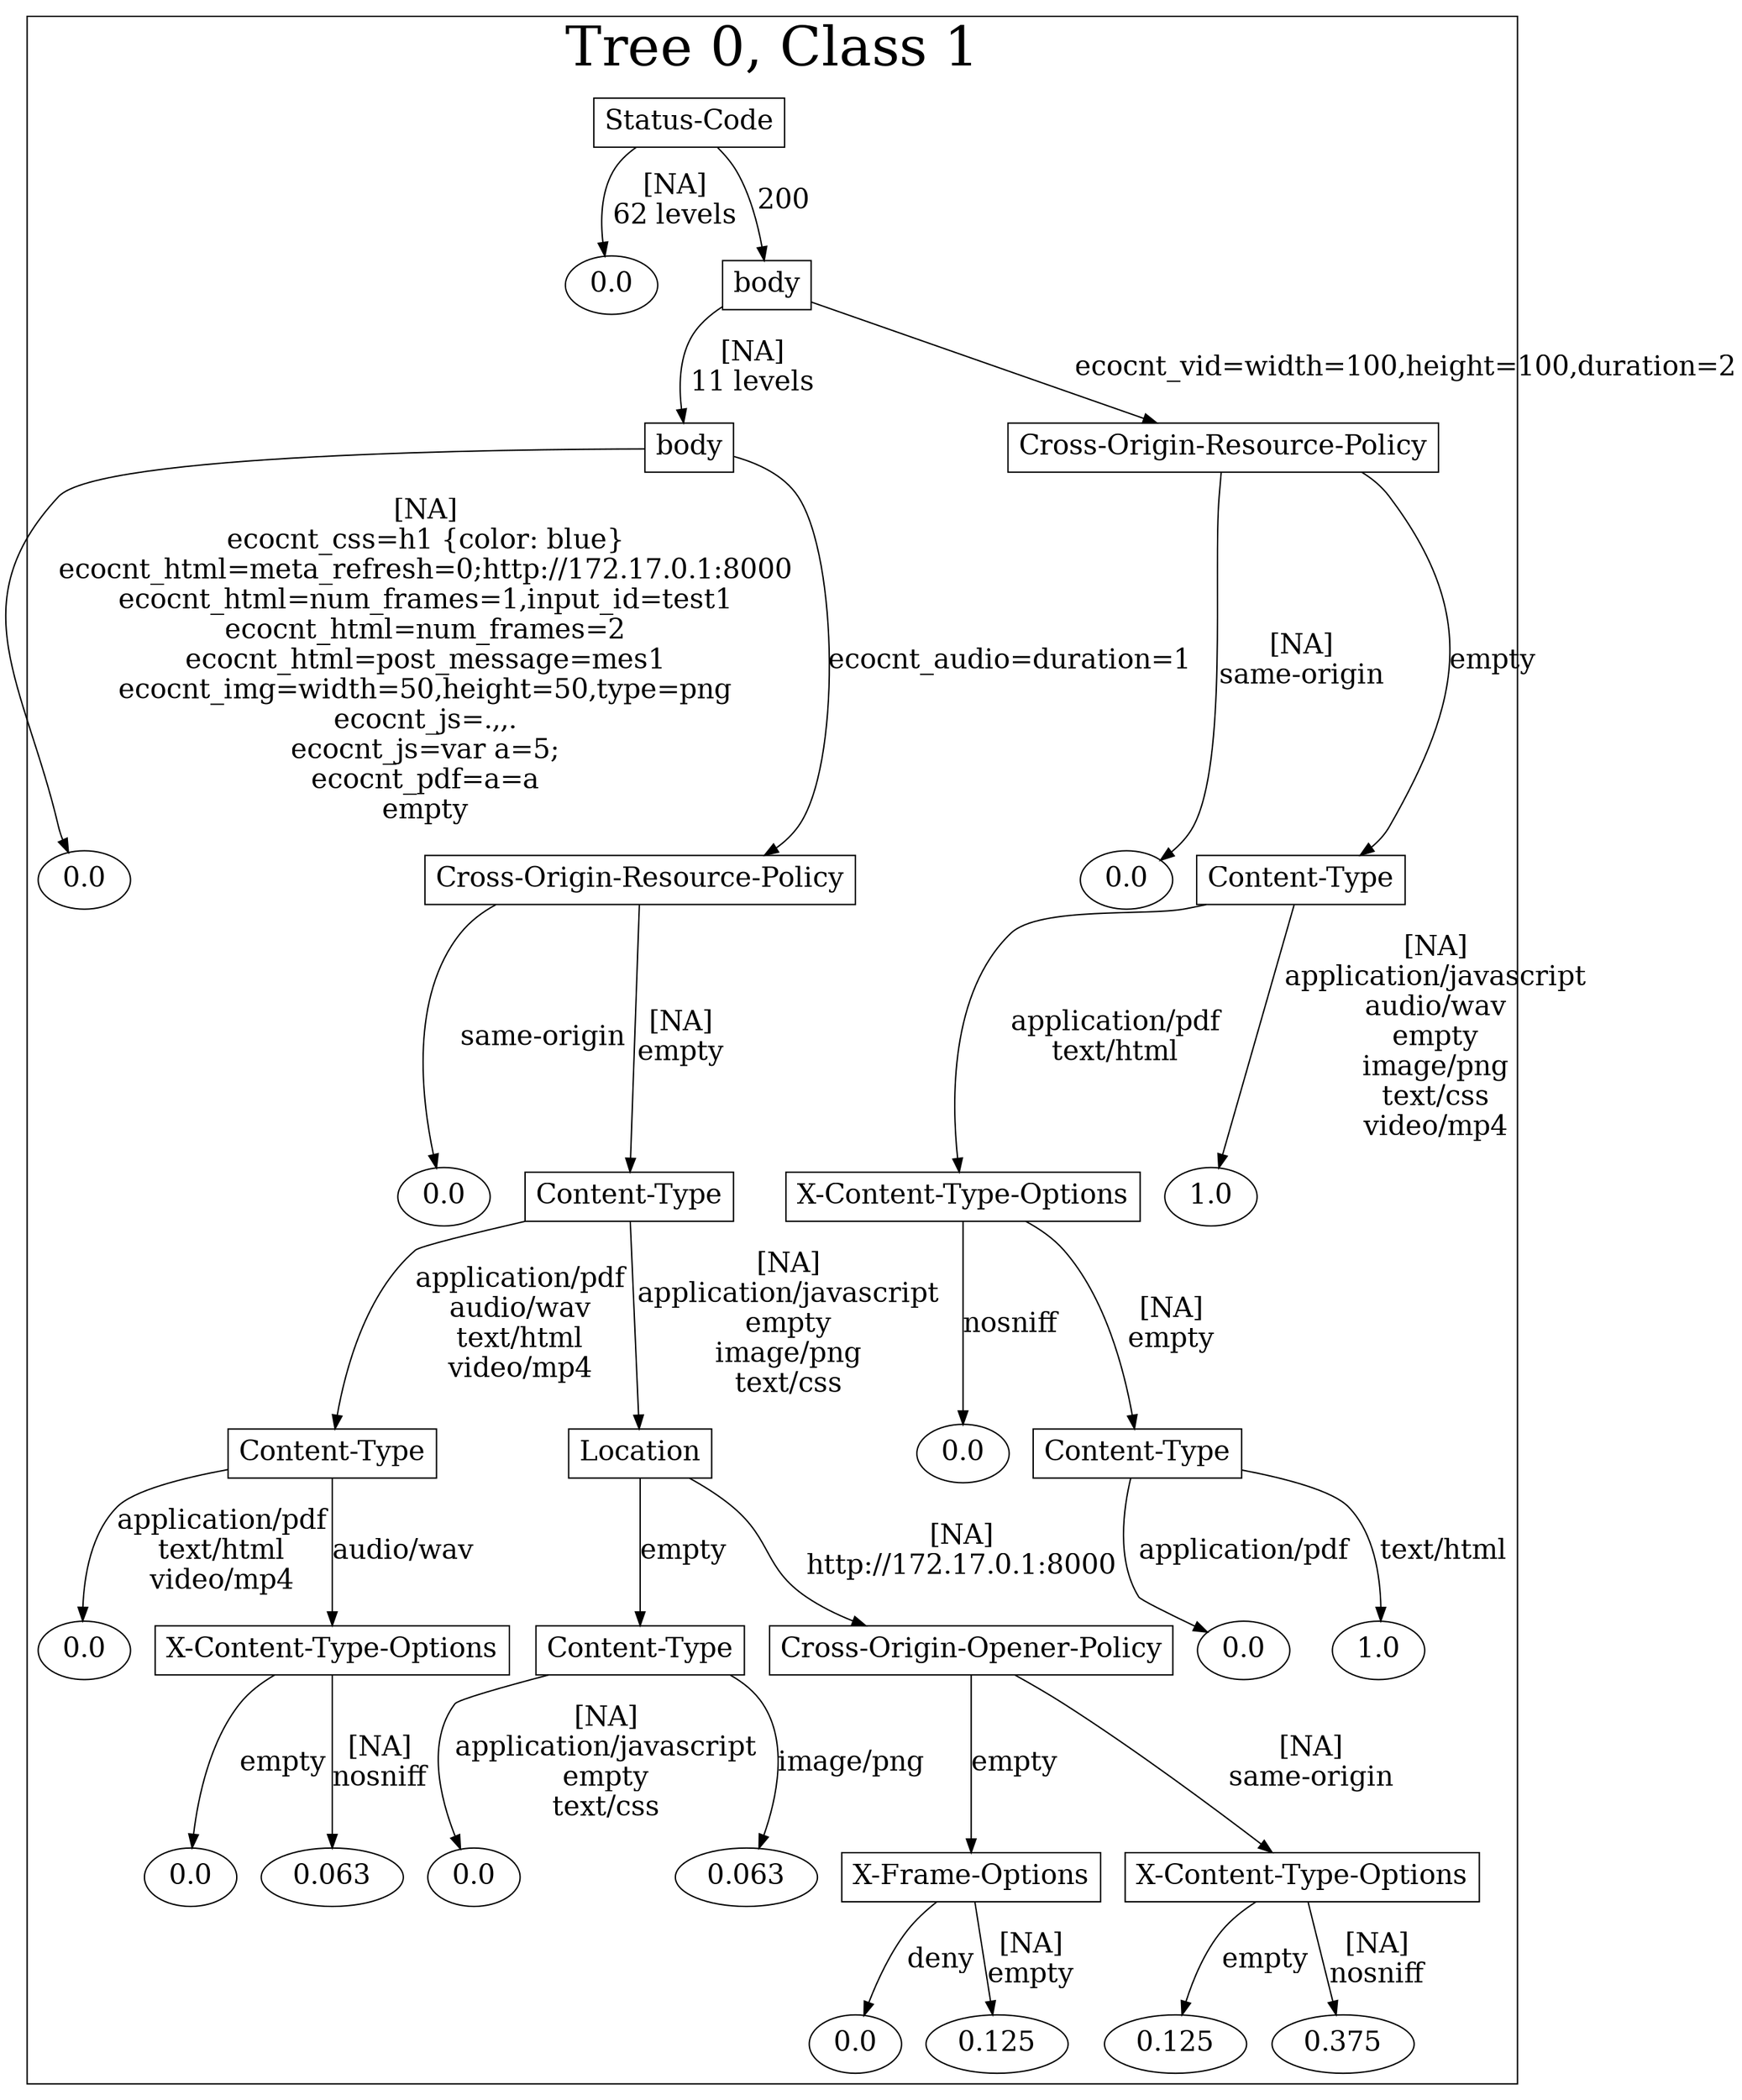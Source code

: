 /*
Generated by:
    http://https://github.com/h2oai/h2o-3/tree/master/h2o-genmodel/src/main/java/hex/genmodel/tools/PrintMojo.java
*/

/*
On a mac:

$ brew install graphviz
$ dot -Tpng file.gv -o file.png
$ open file.png
*/

digraph G {

subgraph cluster_0 {
/* Nodes */

/* Level 0 */
{
"SG_0_Node_0" [shape=box, fontsize=20, label="Status-Code"]
}

/* Level 1 */
{
"SG_0_Node_21" [fontsize=20, label="0.0"]
"SG_0_Node_1" [shape=box, fontsize=20, label="body"]
}

/* Level 2 */
{
"SG_0_Node_2" [shape=box, fontsize=20, label="body"]
"SG_0_Node_3" [shape=box, fontsize=20, label="Cross-Origin-Resource-Policy"]
}

/* Level 3 */
{
"SG_0_Node_22" [fontsize=20, label="0.0"]
"SG_0_Node_4" [shape=box, fontsize=20, label="Cross-Origin-Resource-Policy"]
"SG_0_Node_23" [fontsize=20, label="0.0"]
"SG_0_Node_5" [shape=box, fontsize=20, label="Content-Type"]
}

/* Level 4 */
{
"SG_0_Node_24" [fontsize=20, label="0.0"]
"SG_0_Node_6" [shape=box, fontsize=20, label="Content-Type"]
"SG_0_Node_7" [shape=box, fontsize=20, label="X-Content-Type-Options"]
"SG_0_Node_25" [fontsize=20, label="1.0"]
}

/* Level 5 */
{
"SG_0_Node_8" [shape=box, fontsize=20, label="Content-Type"]
"SG_0_Node_9" [shape=box, fontsize=20, label="Location"]
"SG_0_Node_26" [fontsize=20, label="0.0"]
"SG_0_Node_10" [shape=box, fontsize=20, label="Content-Type"]
}

/* Level 6 */
{
"SG_0_Node_27" [fontsize=20, label="0.0"]
"SG_0_Node_11" [shape=box, fontsize=20, label="X-Content-Type-Options"]
"SG_0_Node_12" [shape=box, fontsize=20, label="Content-Type"]
"SG_0_Node_13" [shape=box, fontsize=20, label="Cross-Origin-Opener-Policy"]
"SG_0_Node_28" [fontsize=20, label="0.0"]
"SG_0_Node_29" [fontsize=20, label="1.0"]
}

/* Level 7 */
{
"SG_0_Node_30" [fontsize=20, label="0.0"]
"SG_0_Node_31" [fontsize=20, label="0.063"]
"SG_0_Node_32" [fontsize=20, label="0.0"]
"SG_0_Node_33" [fontsize=20, label="0.063"]
"SG_0_Node_16" [shape=box, fontsize=20, label="X-Frame-Options"]
"SG_0_Node_17" [shape=box, fontsize=20, label="X-Content-Type-Options"]
}

/* Level 8 */
{
"SG_0_Node_34" [fontsize=20, label="0.0"]
"SG_0_Node_35" [fontsize=20, label="0.125"]
"SG_0_Node_36" [fontsize=20, label="0.125"]
"SG_0_Node_37" [fontsize=20, label="0.375"]
}

/* Edges */
"SG_0_Node_0" -> "SG_0_Node_21" [fontsize=20, label="[NA]
62 levels
"]
"SG_0_Node_0" -> "SG_0_Node_1" [fontsize=20, label="200
"]
"SG_0_Node_1" -> "SG_0_Node_2" [fontsize=20, label="[NA]
11 levels
"]
"SG_0_Node_1" -> "SG_0_Node_3" [fontsize=20, label="ecocnt_vid=width=100,height=100,duration=2
"]
"SG_0_Node_3" -> "SG_0_Node_23" [fontsize=20, label="[NA]
same-origin
"]
"SG_0_Node_3" -> "SG_0_Node_5" [fontsize=20, label="empty
"]
"SG_0_Node_5" -> "SG_0_Node_7" [fontsize=20, label="application/pdf
text/html
"]
"SG_0_Node_5" -> "SG_0_Node_25" [fontsize=20, label="[NA]
application/javascript
audio/wav
empty
image/png
text/css
video/mp4
"]
"SG_0_Node_7" -> "SG_0_Node_26" [fontsize=20, label="nosniff
"]
"SG_0_Node_7" -> "SG_0_Node_10" [fontsize=20, label="[NA]
empty
"]
"SG_0_Node_10" -> "SG_0_Node_28" [fontsize=20, label="application/pdf
"]
"SG_0_Node_10" -> "SG_0_Node_29" [fontsize=20, label="text/html
"]
"SG_0_Node_2" -> "SG_0_Node_22" [fontsize=20, label="[NA]
ecocnt_css=h1 {color: blue}
ecocnt_html=meta_refresh=0;http://172.17.0.1:8000
ecocnt_html=num_frames=1,input_id=test1
ecocnt_html=num_frames=2
ecocnt_html=post_message=mes1
ecocnt_img=width=50,height=50,type=png
ecocnt_js=.,,.
ecocnt_js=var a=5;
ecocnt_pdf=a=a
empty
"]
"SG_0_Node_2" -> "SG_0_Node_4" [fontsize=20, label="ecocnt_audio=duration=1
"]
"SG_0_Node_4" -> "SG_0_Node_24" [fontsize=20, label="same-origin
"]
"SG_0_Node_4" -> "SG_0_Node_6" [fontsize=20, label="[NA]
empty
"]
"SG_0_Node_6" -> "SG_0_Node_8" [fontsize=20, label="application/pdf
audio/wav
text/html
video/mp4
"]
"SG_0_Node_6" -> "SG_0_Node_9" [fontsize=20, label="[NA]
application/javascript
empty
image/png
text/css
"]
"SG_0_Node_9" -> "SG_0_Node_12" [fontsize=20, label="empty
"]
"SG_0_Node_9" -> "SG_0_Node_13" [fontsize=20, label="[NA]
http://172.17.0.1:8000
"]
"SG_0_Node_13" -> "SG_0_Node_16" [fontsize=20, label="empty
"]
"SG_0_Node_13" -> "SG_0_Node_17" [fontsize=20, label="[NA]
same-origin
"]
"SG_0_Node_17" -> "SG_0_Node_36" [fontsize=20, label="empty
"]
"SG_0_Node_17" -> "SG_0_Node_37" [fontsize=20, label="[NA]
nosniff
"]
"SG_0_Node_16" -> "SG_0_Node_34" [fontsize=20, label="deny
"]
"SG_0_Node_16" -> "SG_0_Node_35" [fontsize=20, label="[NA]
empty
"]
"SG_0_Node_12" -> "SG_0_Node_32" [fontsize=20, label="[NA]
application/javascript
empty
text/css
"]
"SG_0_Node_12" -> "SG_0_Node_33" [fontsize=20, label="image/png
"]
"SG_0_Node_8" -> "SG_0_Node_27" [fontsize=20, label="application/pdf
text/html
video/mp4
"]
"SG_0_Node_8" -> "SG_0_Node_11" [fontsize=20, label="audio/wav
"]
"SG_0_Node_11" -> "SG_0_Node_30" [fontsize=20, label="empty
"]
"SG_0_Node_11" -> "SG_0_Node_31" [fontsize=20, label="[NA]
nosniff
"]

fontsize=40
label="Tree 0, Class 1"
}

}

